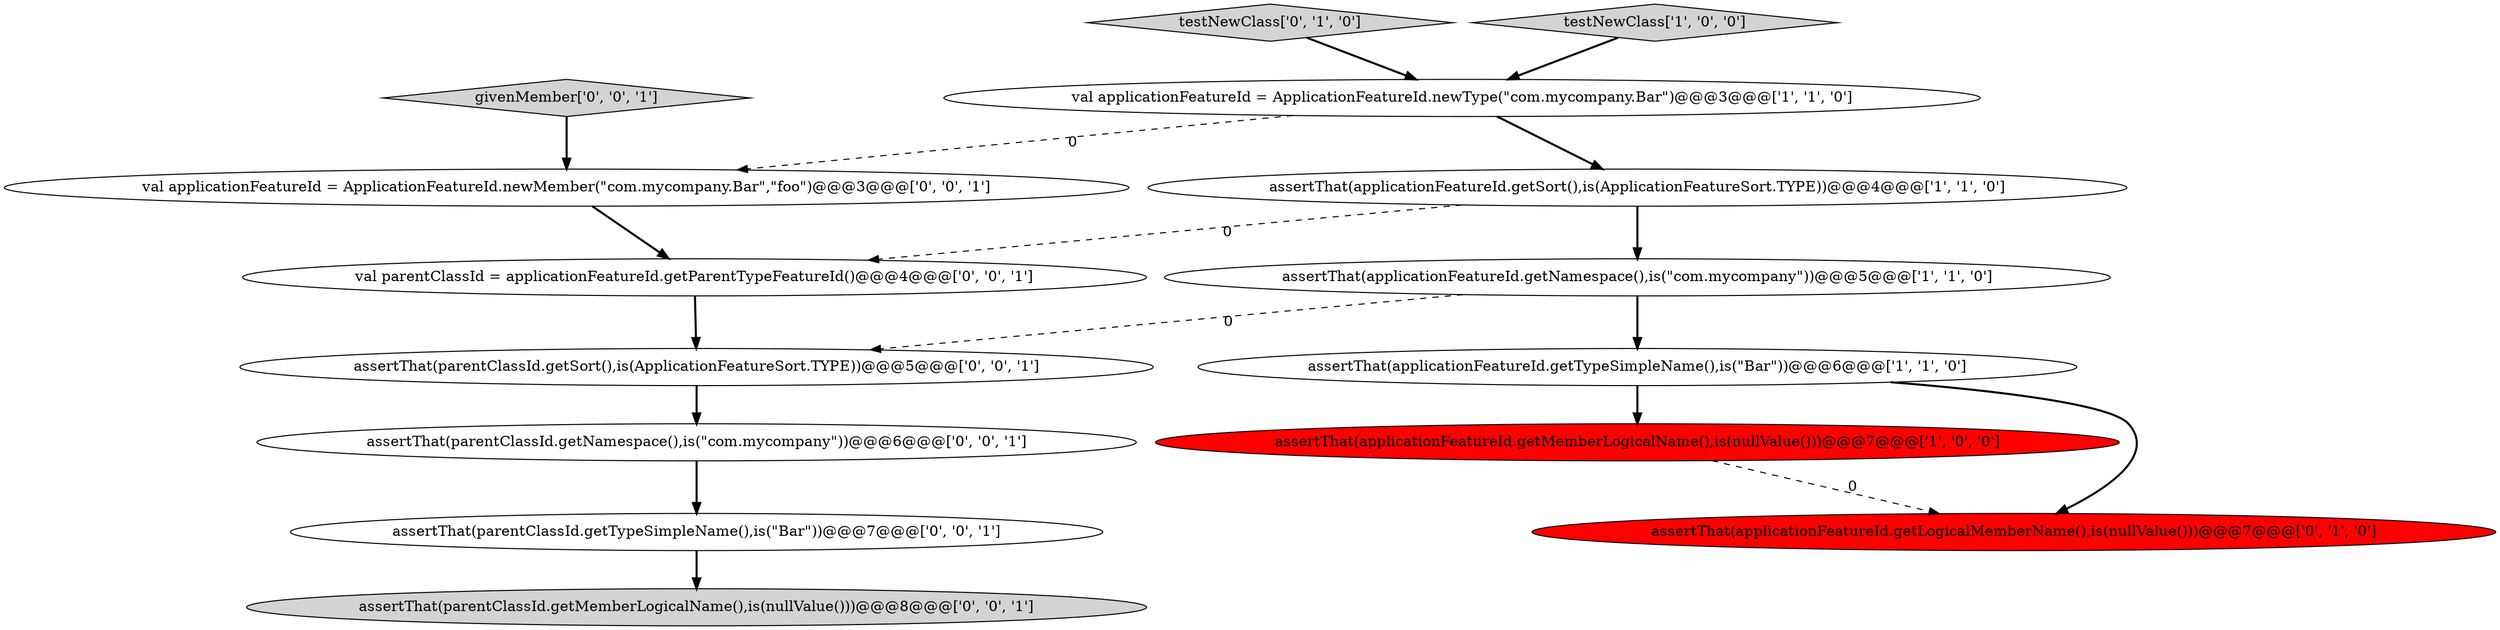 digraph {
2 [style = filled, label = "val applicationFeatureId = ApplicationFeatureId.newType(\"com.mycompany.Bar\")@@@3@@@['1', '1', '0']", fillcolor = white, shape = ellipse image = "AAA0AAABBB1BBB"];
8 [style = filled, label = "assertThat(parentClassId.getTypeSimpleName(),is(\"Bar\"))@@@7@@@['0', '0', '1']", fillcolor = white, shape = ellipse image = "AAA0AAABBB3BBB"];
4 [style = filled, label = "assertThat(applicationFeatureId.getTypeSimpleName(),is(\"Bar\"))@@@6@@@['1', '1', '0']", fillcolor = white, shape = ellipse image = "AAA0AAABBB1BBB"];
0 [style = filled, label = "assertThat(applicationFeatureId.getMemberLogicalName(),is(nullValue()))@@@7@@@['1', '0', '0']", fillcolor = red, shape = ellipse image = "AAA1AAABBB1BBB"];
3 [style = filled, label = "assertThat(applicationFeatureId.getSort(),is(ApplicationFeatureSort.TYPE))@@@4@@@['1', '1', '0']", fillcolor = white, shape = ellipse image = "AAA0AAABBB1BBB"];
11 [style = filled, label = "assertThat(parentClassId.getNamespace(),is(\"com.mycompany\"))@@@6@@@['0', '0', '1']", fillcolor = white, shape = ellipse image = "AAA0AAABBB3BBB"];
12 [style = filled, label = "assertThat(parentClassId.getMemberLogicalName(),is(nullValue()))@@@8@@@['0', '0', '1']", fillcolor = lightgray, shape = ellipse image = "AAA0AAABBB3BBB"];
13 [style = filled, label = "givenMember['0', '0', '1']", fillcolor = lightgray, shape = diamond image = "AAA0AAABBB3BBB"];
7 [style = filled, label = "assertThat(applicationFeatureId.getLogicalMemberName(),is(nullValue()))@@@7@@@['0', '1', '0']", fillcolor = red, shape = ellipse image = "AAA1AAABBB2BBB"];
6 [style = filled, label = "testNewClass['0', '1', '0']", fillcolor = lightgray, shape = diamond image = "AAA0AAABBB2BBB"];
1 [style = filled, label = "testNewClass['1', '0', '0']", fillcolor = lightgray, shape = diamond image = "AAA0AAABBB1BBB"];
9 [style = filled, label = "val parentClassId = applicationFeatureId.getParentTypeFeatureId()@@@4@@@['0', '0', '1']", fillcolor = white, shape = ellipse image = "AAA0AAABBB3BBB"];
10 [style = filled, label = "val applicationFeatureId = ApplicationFeatureId.newMember(\"com.mycompany.Bar\",\"foo\")@@@3@@@['0', '0', '1']", fillcolor = white, shape = ellipse image = "AAA0AAABBB3BBB"];
5 [style = filled, label = "assertThat(applicationFeatureId.getNamespace(),is(\"com.mycompany\"))@@@5@@@['1', '1', '0']", fillcolor = white, shape = ellipse image = "AAA0AAABBB1BBB"];
14 [style = filled, label = "assertThat(parentClassId.getSort(),is(ApplicationFeatureSort.TYPE))@@@5@@@['0', '0', '1']", fillcolor = white, shape = ellipse image = "AAA0AAABBB3BBB"];
13->10 [style = bold, label=""];
11->8 [style = bold, label=""];
1->2 [style = bold, label=""];
3->5 [style = bold, label=""];
10->9 [style = bold, label=""];
5->14 [style = dashed, label="0"];
0->7 [style = dashed, label="0"];
3->9 [style = dashed, label="0"];
14->11 [style = bold, label=""];
9->14 [style = bold, label=""];
4->7 [style = bold, label=""];
5->4 [style = bold, label=""];
2->3 [style = bold, label=""];
4->0 [style = bold, label=""];
2->10 [style = dashed, label="0"];
6->2 [style = bold, label=""];
8->12 [style = bold, label=""];
}
